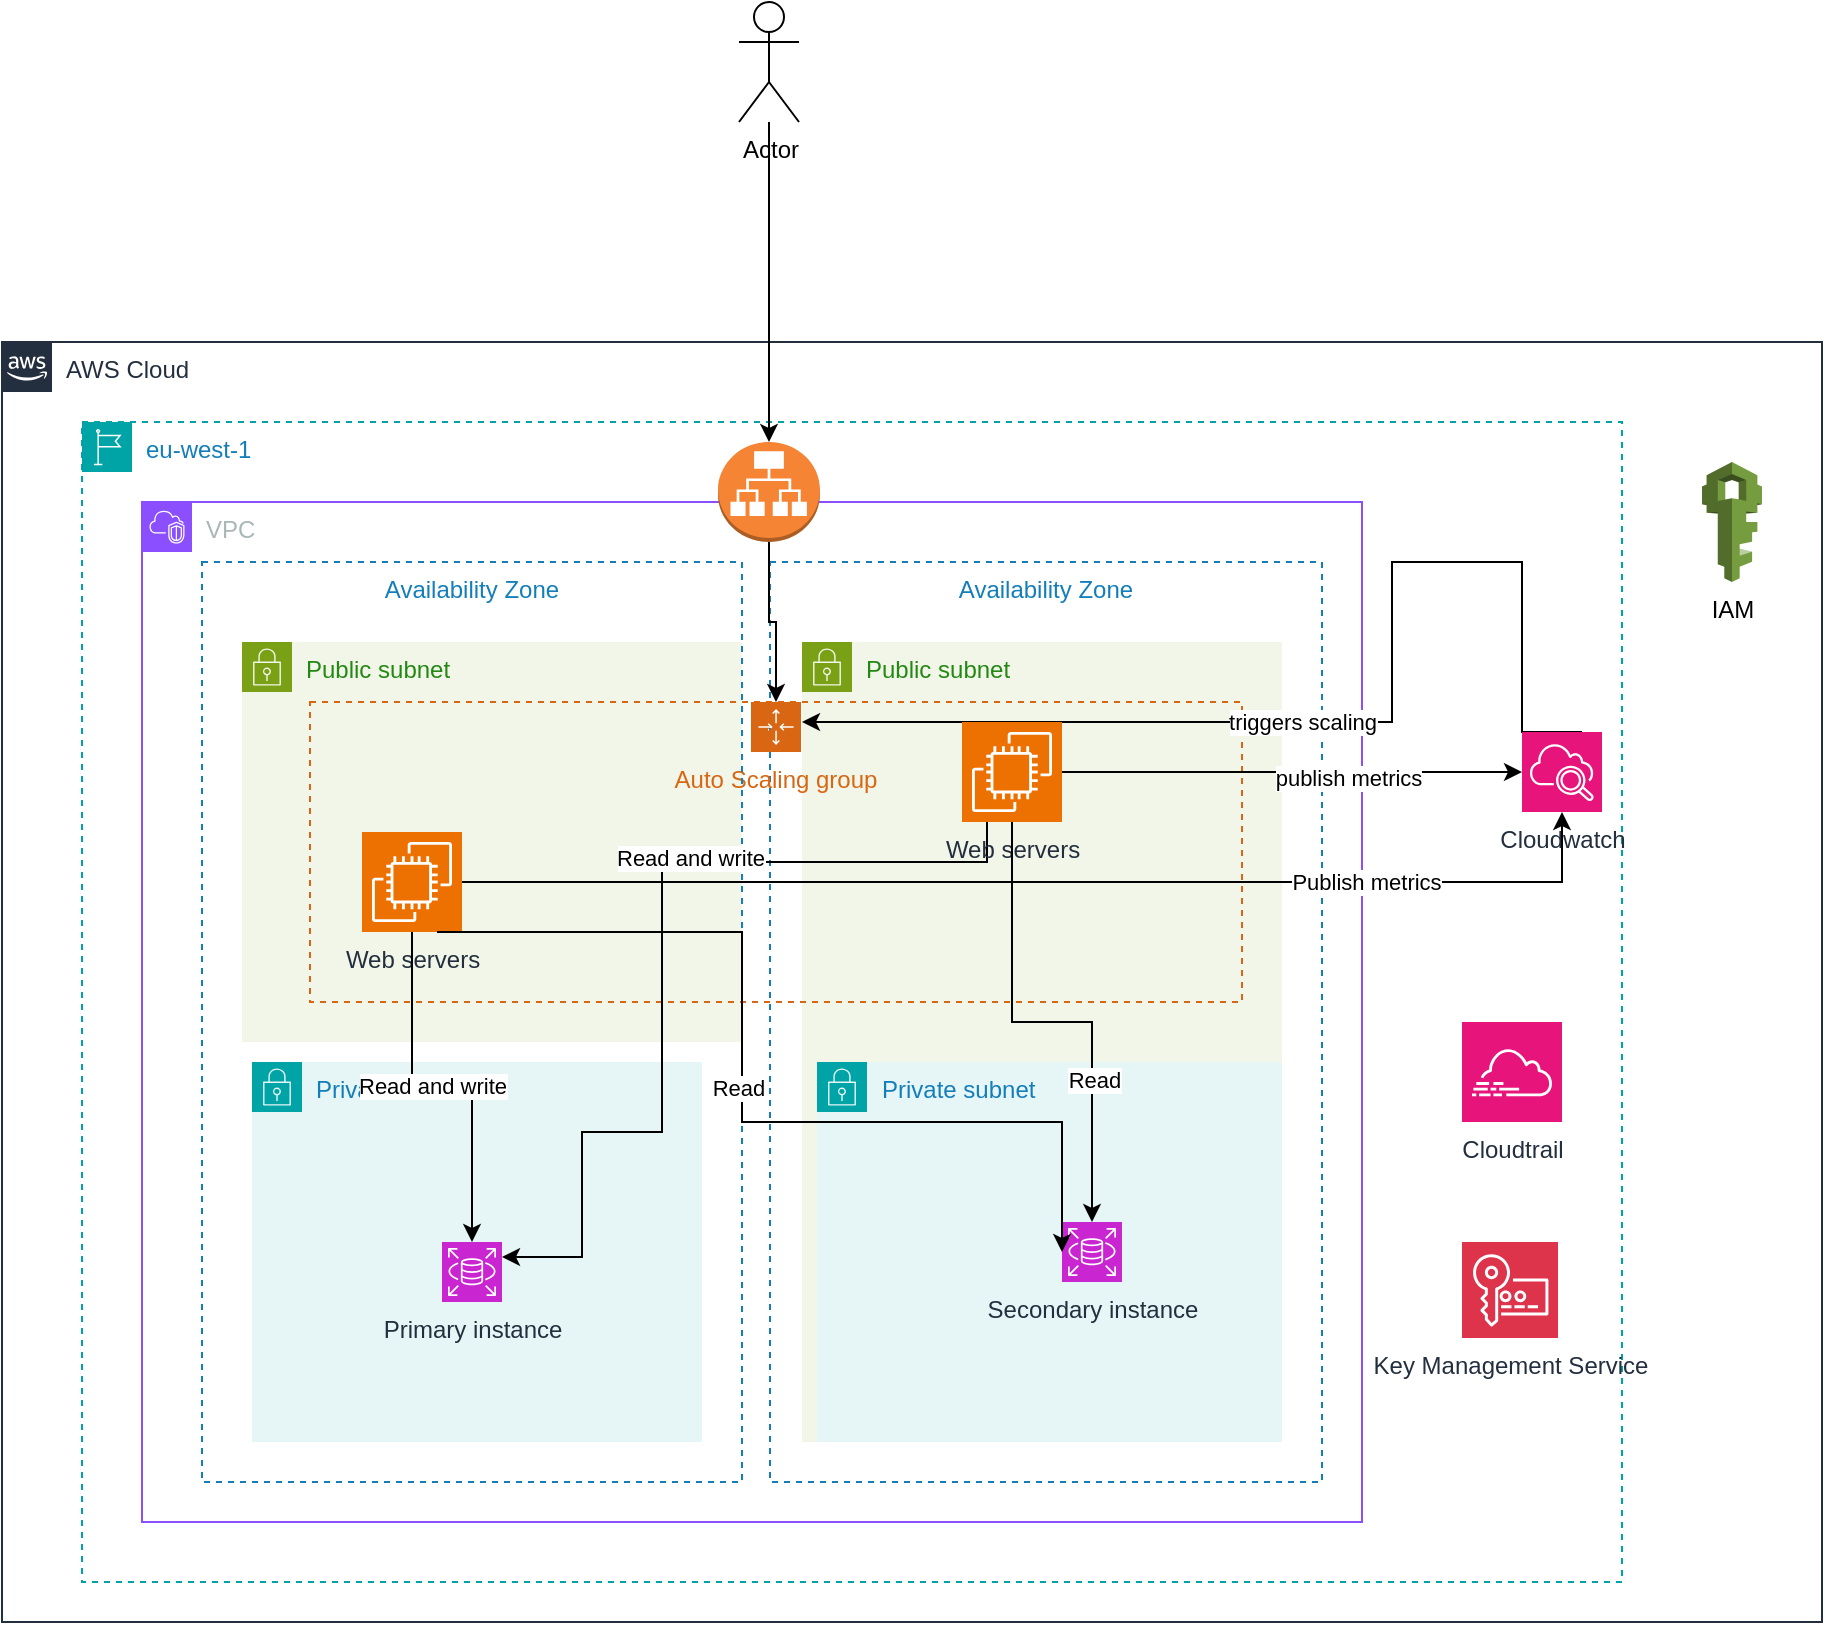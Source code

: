 <mxfile version="24.4.9" type="github">
  <diagram name="Page-1" id="Cx-IouFKYSlMRFSEfI29">
    <mxGraphModel dx="1122" dy="1478" grid="1" gridSize="10" guides="1" tooltips="1" connect="1" arrows="1" fold="1" page="1" pageScale="1" pageWidth="583" pageHeight="827" math="0" shadow="0">
      <root>
        <mxCell id="0" />
        <mxCell id="1" parent="0" />
        <mxCell id="b0CkXzDuZ6ufE96PCHyH-1" value="AWS Cloud" style="points=[[0,0],[0.25,0],[0.5,0],[0.75,0],[1,0],[1,0.25],[1,0.5],[1,0.75],[1,1],[0.75,1],[0.5,1],[0.25,1],[0,1],[0,0.75],[0,0.5],[0,0.25]];outlineConnect=0;gradientColor=none;html=1;whiteSpace=wrap;fontSize=12;fontStyle=0;container=1;pointerEvents=0;collapsible=0;recursiveResize=0;shape=mxgraph.aws4.group;grIcon=mxgraph.aws4.group_aws_cloud_alt;strokeColor=#232F3E;fillColor=none;verticalAlign=top;align=left;spacingLeft=30;fontColor=#232F3E;dashed=0;" vertex="1" parent="1">
          <mxGeometry x="30" y="30" width="910" height="640" as="geometry" />
        </mxCell>
        <mxCell id="b0CkXzDuZ6ufE96PCHyH-2" value="eu-west-1" style="points=[[0,0],[0.25,0],[0.5,0],[0.75,0],[1,0],[1,0.25],[1,0.5],[1,0.75],[1,1],[0.75,1],[0.5,1],[0.25,1],[0,1],[0,0.75],[0,0.5],[0,0.25]];outlineConnect=0;gradientColor=none;html=1;whiteSpace=wrap;fontSize=12;fontStyle=0;container=1;pointerEvents=0;collapsible=0;recursiveResize=0;shape=mxgraph.aws4.group;grIcon=mxgraph.aws4.group_region;strokeColor=#00A4A6;fillColor=none;verticalAlign=top;align=left;spacingLeft=30;fontColor=#147EBA;dashed=1;" vertex="1" parent="b0CkXzDuZ6ufE96PCHyH-1">
          <mxGeometry x="40" y="40" width="770" height="580" as="geometry" />
        </mxCell>
        <mxCell id="b0CkXzDuZ6ufE96PCHyH-3" value="VPC" style="points=[[0,0],[0.25,0],[0.5,0],[0.75,0],[1,0],[1,0.25],[1,0.5],[1,0.75],[1,1],[0.75,1],[0.5,1],[0.25,1],[0,1],[0,0.75],[0,0.5],[0,0.25]];outlineConnect=0;gradientColor=none;html=1;whiteSpace=wrap;fontSize=12;fontStyle=0;container=1;pointerEvents=0;collapsible=0;recursiveResize=0;shape=mxgraph.aws4.group;grIcon=mxgraph.aws4.group_vpc2;strokeColor=#8C4FFF;fillColor=none;verticalAlign=top;align=left;spacingLeft=30;fontColor=#AAB7B8;dashed=0;" vertex="1" parent="b0CkXzDuZ6ufE96PCHyH-2">
          <mxGeometry x="30" y="40" width="610" height="510" as="geometry" />
        </mxCell>
        <mxCell id="b0CkXzDuZ6ufE96PCHyH-10" value="Public subnet" style="points=[[0,0],[0.25,0],[0.5,0],[0.75,0],[1,0],[1,0.25],[1,0.5],[1,0.75],[1,1],[0.75,1],[0.5,1],[0.25,1],[0,1],[0,0.75],[0,0.5],[0,0.25]];outlineConnect=0;gradientColor=none;html=1;whiteSpace=wrap;fontSize=12;fontStyle=0;container=1;pointerEvents=0;collapsible=0;recursiveResize=0;shape=mxgraph.aws4.group;grIcon=mxgraph.aws4.group_security_group;grStroke=0;strokeColor=#7AA116;fillColor=#F2F6E8;verticalAlign=top;align=left;spacingLeft=30;fontColor=#248814;dashed=0;" vertex="1" parent="b0CkXzDuZ6ufE96PCHyH-3">
          <mxGeometry x="50" y="70" width="250" height="200" as="geometry" />
        </mxCell>
        <mxCell id="b0CkXzDuZ6ufE96PCHyH-7" value="Availability Zone" style="fillColor=none;strokeColor=#147EBA;dashed=1;verticalAlign=top;fontStyle=0;fontColor=#147EBA;whiteSpace=wrap;html=1;" vertex="1" parent="b0CkXzDuZ6ufE96PCHyH-3">
          <mxGeometry x="314" y="30" width="276" height="460" as="geometry" />
        </mxCell>
        <mxCell id="b0CkXzDuZ6ufE96PCHyH-11" value="Public subnet" style="points=[[0,0],[0.25,0],[0.5,0],[0.75,0],[1,0],[1,0.25],[1,0.5],[1,0.75],[1,1],[0.75,1],[0.5,1],[0.25,1],[0,1],[0,0.75],[0,0.5],[0,0.25]];outlineConnect=0;gradientColor=none;html=1;whiteSpace=wrap;fontSize=12;fontStyle=0;container=1;pointerEvents=0;collapsible=0;recursiveResize=0;shape=mxgraph.aws4.group;grIcon=mxgraph.aws4.group_security_group;grStroke=0;strokeColor=#7AA116;fillColor=#F2F6E8;verticalAlign=top;align=left;spacingLeft=30;fontColor=#248814;dashed=0;" vertex="1" parent="b0CkXzDuZ6ufE96PCHyH-3">
          <mxGeometry x="330" y="70" width="240" height="400" as="geometry" />
        </mxCell>
        <mxCell id="b0CkXzDuZ6ufE96PCHyH-14" value="Auto Scaling group" style="points=[[0,0],[0.25,0],[0.5,0],[0.75,0],[1,0],[1,0.25],[1,0.5],[1,0.75],[1,1],[0.75,1],[0.5,1],[0.25,1],[0,1],[0,0.75],[0,0.5],[0,0.25]];outlineConnect=0;gradientColor=none;html=1;whiteSpace=wrap;fontSize=12;fontStyle=0;container=1;pointerEvents=0;collapsible=0;recursiveResize=0;shape=mxgraph.aws4.groupCenter;grIcon=mxgraph.aws4.group_auto_scaling_group;grStroke=1;strokeColor=#D86613;fillColor=none;verticalAlign=top;align=center;fontColor=#D86613;dashed=1;spacingTop=25;" vertex="1" parent="b0CkXzDuZ6ufE96PCHyH-11">
          <mxGeometry x="-246" y="30" width="466" height="150" as="geometry" />
        </mxCell>
        <mxCell id="b0CkXzDuZ6ufE96PCHyH-38" style="edgeStyle=orthogonalEdgeStyle;rounded=0;orthogonalLoop=1;jettySize=auto;html=1;exitX=0.75;exitY=0;exitDx=0;exitDy=0;exitPerimeter=0;" edge="1" parent="b0CkXzDuZ6ufE96PCHyH-14" source="b0CkXzDuZ6ufE96PCHyH-33">
          <mxGeometry relative="1" as="geometry">
            <mxPoint x="246" y="10" as="targetPoint" />
            <Array as="points">
              <mxPoint x="606" y="-70" />
              <mxPoint x="541" y="-70" />
              <mxPoint x="541" y="10" />
            </Array>
          </mxGeometry>
        </mxCell>
        <mxCell id="b0CkXzDuZ6ufE96PCHyH-39" value="triggers scaling" style="edgeLabel;html=1;align=center;verticalAlign=middle;resizable=0;points=[];" vertex="1" connectable="0" parent="b0CkXzDuZ6ufE96PCHyH-38">
          <mxGeometry x="0.099" relative="1" as="geometry">
            <mxPoint as="offset" />
          </mxGeometry>
        </mxCell>
        <mxCell id="b0CkXzDuZ6ufE96PCHyH-19" value="Private subnet" style="points=[[0,0],[0.25,0],[0.5,0],[0.75,0],[1,0],[1,0.25],[1,0.5],[1,0.75],[1,1],[0.75,1],[0.5,1],[0.25,1],[0,1],[0,0.75],[0,0.5],[0,0.25]];outlineConnect=0;gradientColor=none;html=1;whiteSpace=wrap;fontSize=12;fontStyle=0;container=1;pointerEvents=0;collapsible=0;recursiveResize=0;shape=mxgraph.aws4.group;grIcon=mxgraph.aws4.group_security_group;grStroke=0;strokeColor=#00A4A6;fillColor=#E6F6F7;verticalAlign=top;align=left;spacingLeft=30;fontColor=#147EBA;dashed=0;" vertex="1" parent="b0CkXzDuZ6ufE96PCHyH-11">
          <mxGeometry x="7.5" y="210" width="232.5" height="190" as="geometry" />
        </mxCell>
        <mxCell id="b0CkXzDuZ6ufE96PCHyH-21" value="Secondary instance" style="sketch=0;points=[[0,0,0],[0.25,0,0],[0.5,0,0],[0.75,0,0],[1,0,0],[0,1,0],[0.25,1,0],[0.5,1,0],[0.75,1,0],[1,1,0],[0,0.25,0],[0,0.5,0],[0,0.75,0],[1,0.25,0],[1,0.5,0],[1,0.75,0]];outlineConnect=0;fontColor=#232F3E;fillColor=#C925D1;strokeColor=#ffffff;dashed=0;verticalLabelPosition=bottom;verticalAlign=top;align=center;html=1;fontSize=12;fontStyle=0;aspect=fixed;shape=mxgraph.aws4.resourceIcon;resIcon=mxgraph.aws4.rds;" vertex="1" parent="b0CkXzDuZ6ufE96PCHyH-19">
          <mxGeometry x="122.5" y="80" width="30" height="30" as="geometry" />
        </mxCell>
        <mxCell id="b0CkXzDuZ6ufE96PCHyH-6" value="Availability Zone" style="fillColor=none;strokeColor=#147EBA;dashed=1;verticalAlign=top;fontStyle=0;fontColor=#147EBA;whiteSpace=wrap;html=1;" vertex="1" parent="b0CkXzDuZ6ufE96PCHyH-3">
          <mxGeometry x="30" y="30" width="270" height="460" as="geometry" />
        </mxCell>
        <mxCell id="b0CkXzDuZ6ufE96PCHyH-12" value="Web servers" style="sketch=0;points=[[0,0,0],[0.25,0,0],[0.5,0,0],[0.75,0,0],[1,0,0],[0,1,0],[0.25,1,0],[0.5,1,0],[0.75,1,0],[1,1,0],[0,0.25,0],[0,0.5,0],[0,0.75,0],[1,0.25,0],[1,0.5,0],[1,0.75,0]];outlineConnect=0;fontColor=#232F3E;fillColor=#ED7100;strokeColor=#ffffff;dashed=0;verticalLabelPosition=bottom;verticalAlign=top;align=center;html=1;fontSize=12;fontStyle=0;aspect=fixed;shape=mxgraph.aws4.resourceIcon;resIcon=mxgraph.aws4.ec2;" vertex="1" parent="b0CkXzDuZ6ufE96PCHyH-3">
          <mxGeometry x="110" y="165" width="50" height="50" as="geometry" />
        </mxCell>
        <mxCell id="b0CkXzDuZ6ufE96PCHyH-18" value="Private subnet" style="points=[[0,0],[0.25,0],[0.5,0],[0.75,0],[1,0],[1,0.25],[1,0.5],[1,0.75],[1,1],[0.75,1],[0.5,1],[0.25,1],[0,1],[0,0.75],[0,0.5],[0,0.25]];outlineConnect=0;gradientColor=none;html=1;whiteSpace=wrap;fontSize=12;fontStyle=0;container=1;pointerEvents=0;collapsible=0;recursiveResize=0;shape=mxgraph.aws4.group;grIcon=mxgraph.aws4.group_security_group;grStroke=0;strokeColor=#00A4A6;fillColor=#E6F6F7;verticalAlign=top;align=left;spacingLeft=30;fontColor=#147EBA;dashed=0;" vertex="1" parent="b0CkXzDuZ6ufE96PCHyH-3">
          <mxGeometry x="55" y="280" width="225" height="190" as="geometry" />
        </mxCell>
        <mxCell id="b0CkXzDuZ6ufE96PCHyH-20" value="Primary instance" style="sketch=0;points=[[0,0,0],[0.25,0,0],[0.5,0,0],[0.75,0,0],[1,0,0],[0,1,0],[0.25,1,0],[0.5,1,0],[0.75,1,0],[1,1,0],[0,0.25,0],[0,0.5,0],[0,0.75,0],[1,0.25,0],[1,0.5,0],[1,0.75,0]];outlineConnect=0;fontColor=#232F3E;fillColor=#C925D1;strokeColor=#ffffff;dashed=0;verticalLabelPosition=bottom;verticalAlign=top;align=center;html=1;fontSize=12;fontStyle=0;aspect=fixed;shape=mxgraph.aws4.resourceIcon;resIcon=mxgraph.aws4.rds;" vertex="1" parent="b0CkXzDuZ6ufE96PCHyH-3">
          <mxGeometry x="150" y="370" width="30" height="30" as="geometry" />
        </mxCell>
        <mxCell id="b0CkXzDuZ6ufE96PCHyH-22" style="edgeStyle=orthogonalEdgeStyle;rounded=0;orthogonalLoop=1;jettySize=auto;html=1;exitX=0.5;exitY=1;exitDx=0;exitDy=0;exitPerimeter=0;entryX=0.5;entryY=0;entryDx=0;entryDy=0;entryPerimeter=0;" edge="1" parent="b0CkXzDuZ6ufE96PCHyH-3" source="b0CkXzDuZ6ufE96PCHyH-12" target="b0CkXzDuZ6ufE96PCHyH-20">
          <mxGeometry relative="1" as="geometry">
            <Array as="points">
              <mxPoint x="135" y="293" />
              <mxPoint x="165" y="293" />
            </Array>
          </mxGeometry>
        </mxCell>
        <mxCell id="b0CkXzDuZ6ufE96PCHyH-24" value="Read and write" style="edgeLabel;html=1;align=center;verticalAlign=middle;resizable=0;points=[];" vertex="1" connectable="0" parent="b0CkXzDuZ6ufE96PCHyH-22">
          <mxGeometry x="-0.054" y="1" relative="1" as="geometry">
            <mxPoint as="offset" />
          </mxGeometry>
        </mxCell>
        <mxCell id="b0CkXzDuZ6ufE96PCHyH-25" style="edgeStyle=orthogonalEdgeStyle;rounded=0;orthogonalLoop=1;jettySize=auto;html=1;exitX=0.75;exitY=1;exitDx=0;exitDy=0;exitPerimeter=0;entryX=0;entryY=0.5;entryDx=0;entryDy=0;entryPerimeter=0;" edge="1" parent="b0CkXzDuZ6ufE96PCHyH-3" source="b0CkXzDuZ6ufE96PCHyH-12" target="b0CkXzDuZ6ufE96PCHyH-21">
          <mxGeometry relative="1" as="geometry">
            <Array as="points">
              <mxPoint x="300" y="215" />
              <mxPoint x="300" y="310" />
            </Array>
          </mxGeometry>
        </mxCell>
        <mxCell id="b0CkXzDuZ6ufE96PCHyH-26" value="Read" style="edgeLabel;html=1;align=center;verticalAlign=middle;resizable=0;points=[];" vertex="1" connectable="0" parent="b0CkXzDuZ6ufE96PCHyH-25">
          <mxGeometry x="-0.027" y="-2" relative="1" as="geometry">
            <mxPoint as="offset" />
          </mxGeometry>
        </mxCell>
        <mxCell id="b0CkXzDuZ6ufE96PCHyH-29" style="edgeStyle=orthogonalEdgeStyle;rounded=0;orthogonalLoop=1;jettySize=auto;html=1;exitX=0.25;exitY=1;exitDx=0;exitDy=0;exitPerimeter=0;entryX=1;entryY=0.25;entryDx=0;entryDy=0;entryPerimeter=0;" edge="1" parent="b0CkXzDuZ6ufE96PCHyH-3" source="b0CkXzDuZ6ufE96PCHyH-13" target="b0CkXzDuZ6ufE96PCHyH-20">
          <mxGeometry relative="1" as="geometry">
            <Array as="points">
              <mxPoint x="260" y="180" />
              <mxPoint x="260" y="315" />
              <mxPoint x="220" y="315" />
            </Array>
          </mxGeometry>
        </mxCell>
        <mxCell id="b0CkXzDuZ6ufE96PCHyH-30" value="Read and write" style="edgeLabel;html=1;align=center;verticalAlign=middle;resizable=0;points=[];" vertex="1" connectable="0" parent="b0CkXzDuZ6ufE96PCHyH-29">
          <mxGeometry x="-0.267" y="-2" relative="1" as="geometry">
            <mxPoint as="offset" />
          </mxGeometry>
        </mxCell>
        <mxCell id="b0CkXzDuZ6ufE96PCHyH-13" value="Web servers" style="sketch=0;points=[[0,0,0],[0.25,0,0],[0.5,0,0],[0.75,0,0],[1,0,0],[0,1,0],[0.25,1,0],[0.5,1,0],[0.75,1,0],[1,1,0],[0,0.25,0],[0,0.5,0],[0,0.75,0],[1,0.25,0],[1,0.5,0],[1,0.75,0]];outlineConnect=0;fontColor=#232F3E;fillColor=#ED7100;strokeColor=#ffffff;dashed=0;verticalLabelPosition=bottom;verticalAlign=top;align=center;html=1;fontSize=12;fontStyle=0;aspect=fixed;shape=mxgraph.aws4.resourceIcon;resIcon=mxgraph.aws4.ec2;" vertex="1" parent="b0CkXzDuZ6ufE96PCHyH-3">
          <mxGeometry x="410" y="110" width="50" height="50" as="geometry" />
        </mxCell>
        <mxCell id="b0CkXzDuZ6ufE96PCHyH-27" style="edgeStyle=orthogonalEdgeStyle;rounded=0;orthogonalLoop=1;jettySize=auto;html=1;exitX=0.5;exitY=1;exitDx=0;exitDy=0;exitPerimeter=0;entryX=0.5;entryY=0;entryDx=0;entryDy=0;entryPerimeter=0;" edge="1" parent="b0CkXzDuZ6ufE96PCHyH-3" source="b0CkXzDuZ6ufE96PCHyH-13" target="b0CkXzDuZ6ufE96PCHyH-21">
          <mxGeometry relative="1" as="geometry" />
        </mxCell>
        <mxCell id="b0CkXzDuZ6ufE96PCHyH-28" value="Read" style="edgeLabel;html=1;align=center;verticalAlign=middle;resizable=0;points=[];" vertex="1" connectable="0" parent="b0CkXzDuZ6ufE96PCHyH-27">
          <mxGeometry x="0.405" y="1" relative="1" as="geometry">
            <mxPoint as="offset" />
          </mxGeometry>
        </mxCell>
        <mxCell id="b0CkXzDuZ6ufE96PCHyH-17" style="edgeStyle=orthogonalEdgeStyle;rounded=0;orthogonalLoop=1;jettySize=auto;html=1;exitX=0.5;exitY=1;exitDx=0;exitDy=0;exitPerimeter=0;" edge="1" parent="b0CkXzDuZ6ufE96PCHyH-2" source="b0CkXzDuZ6ufE96PCHyH-15" target="b0CkXzDuZ6ufE96PCHyH-14">
          <mxGeometry relative="1" as="geometry" />
        </mxCell>
        <mxCell id="b0CkXzDuZ6ufE96PCHyH-15" value="" style="outlineConnect=0;dashed=0;verticalLabelPosition=bottom;verticalAlign=top;align=center;html=1;shape=mxgraph.aws3.application_load_balancer;fillColor=#F58534;gradientColor=none;" vertex="1" parent="b0CkXzDuZ6ufE96PCHyH-2">
          <mxGeometry x="318" y="10" width="51" height="50" as="geometry" />
        </mxCell>
        <mxCell id="b0CkXzDuZ6ufE96PCHyH-33" value="Cloudwatch" style="sketch=0;points=[[0,0,0],[0.25,0,0],[0.5,0,0],[0.75,0,0],[1,0,0],[0,1,0],[0.25,1,0],[0.5,1,0],[0.75,1,0],[1,1,0],[0,0.25,0],[0,0.5,0],[0,0.75,0],[1,0.25,0],[1,0.5,0],[1,0.75,0]];points=[[0,0,0],[0.25,0,0],[0.5,0,0],[0.75,0,0],[1,0,0],[0,1,0],[0.25,1,0],[0.5,1,0],[0.75,1,0],[1,1,0],[0,0.25,0],[0,0.5,0],[0,0.75,0],[1,0.25,0],[1,0.5,0],[1,0.75,0]];outlineConnect=0;fontColor=#232F3E;fillColor=#E7157B;strokeColor=#ffffff;dashed=0;verticalLabelPosition=bottom;verticalAlign=top;align=center;html=1;fontSize=12;fontStyle=0;aspect=fixed;shape=mxgraph.aws4.resourceIcon;resIcon=mxgraph.aws4.cloudwatch_2;" vertex="1" parent="b0CkXzDuZ6ufE96PCHyH-2">
          <mxGeometry x="720" y="155" width="40" height="40" as="geometry" />
        </mxCell>
        <mxCell id="b0CkXzDuZ6ufE96PCHyH-34" style="edgeStyle=orthogonalEdgeStyle;rounded=0;orthogonalLoop=1;jettySize=auto;html=1;exitX=1;exitY=0.5;exitDx=0;exitDy=0;exitPerimeter=0;entryX=0;entryY=0.5;entryDx=0;entryDy=0;entryPerimeter=0;" edge="1" parent="b0CkXzDuZ6ufE96PCHyH-2" source="b0CkXzDuZ6ufE96PCHyH-13" target="b0CkXzDuZ6ufE96PCHyH-33">
          <mxGeometry relative="1" as="geometry" />
        </mxCell>
        <mxCell id="b0CkXzDuZ6ufE96PCHyH-35" value="publish metrics" style="edgeLabel;html=1;align=center;verticalAlign=middle;resizable=0;points=[];" vertex="1" connectable="0" parent="b0CkXzDuZ6ufE96PCHyH-34">
          <mxGeometry x="0.24" y="-3" relative="1" as="geometry">
            <mxPoint as="offset" />
          </mxGeometry>
        </mxCell>
        <mxCell id="b0CkXzDuZ6ufE96PCHyH-36" style="edgeStyle=orthogonalEdgeStyle;rounded=0;orthogonalLoop=1;jettySize=auto;html=1;exitX=1;exitY=0.5;exitDx=0;exitDy=0;exitPerimeter=0;" edge="1" parent="b0CkXzDuZ6ufE96PCHyH-2" source="b0CkXzDuZ6ufE96PCHyH-12" target="b0CkXzDuZ6ufE96PCHyH-33">
          <mxGeometry relative="1" as="geometry" />
        </mxCell>
        <mxCell id="b0CkXzDuZ6ufE96PCHyH-37" value="Publish metrics" style="edgeLabel;html=1;align=center;verticalAlign=middle;resizable=0;points=[];" vertex="1" connectable="0" parent="b0CkXzDuZ6ufE96PCHyH-36">
          <mxGeometry x="0.546" relative="1" as="geometry">
            <mxPoint as="offset" />
          </mxGeometry>
        </mxCell>
        <mxCell id="b0CkXzDuZ6ufE96PCHyH-42" value="Cloudtrail" style="sketch=0;points=[[0,0,0],[0.25,0,0],[0.5,0,0],[0.75,0,0],[1,0,0],[0,1,0],[0.25,1,0],[0.5,1,0],[0.75,1,0],[1,1,0],[0,0.25,0],[0,0.5,0],[0,0.75,0],[1,0.25,0],[1,0.5,0],[1,0.75,0]];points=[[0,0,0],[0.25,0,0],[0.5,0,0],[0.75,0,0],[1,0,0],[0,1,0],[0.25,1,0],[0.5,1,0],[0.75,1,0],[1,1,0],[0,0.25,0],[0,0.5,0],[0,0.75,0],[1,0.25,0],[1,0.5,0],[1,0.75,0]];outlineConnect=0;fontColor=#232F3E;fillColor=#E7157B;strokeColor=#ffffff;dashed=0;verticalLabelPosition=bottom;verticalAlign=top;align=center;html=1;fontSize=12;fontStyle=0;aspect=fixed;shape=mxgraph.aws4.resourceIcon;resIcon=mxgraph.aws4.cloudtrail;" vertex="1" parent="b0CkXzDuZ6ufE96PCHyH-2">
          <mxGeometry x="690" y="300" width="50" height="50" as="geometry" />
        </mxCell>
        <mxCell id="b0CkXzDuZ6ufE96PCHyH-43" value="Key Management Service&lt;div&gt;&lt;br&gt;&lt;/div&gt;" style="sketch=0;points=[[0,0,0],[0.25,0,0],[0.5,0,0],[0.75,0,0],[1,0,0],[0,1,0],[0.25,1,0],[0.5,1,0],[0.75,1,0],[1,1,0],[0,0.25,0],[0,0.5,0],[0,0.75,0],[1,0.25,0],[1,0.5,0],[1,0.75,0]];outlineConnect=0;fontColor=#232F3E;fillColor=#DD344C;strokeColor=#ffffff;dashed=0;verticalLabelPosition=bottom;verticalAlign=top;align=center;html=1;fontSize=12;fontStyle=0;aspect=fixed;shape=mxgraph.aws4.resourceIcon;resIcon=mxgraph.aws4.key_management_service;" vertex="1" parent="b0CkXzDuZ6ufE96PCHyH-2">
          <mxGeometry x="690" y="410" width="48" height="48" as="geometry" />
        </mxCell>
        <mxCell id="b0CkXzDuZ6ufE96PCHyH-32" value="IAM" style="outlineConnect=0;dashed=0;verticalLabelPosition=bottom;verticalAlign=top;align=center;html=1;shape=mxgraph.aws3.iam;fillColor=#759C3E;gradientColor=none;" vertex="1" parent="b0CkXzDuZ6ufE96PCHyH-1">
          <mxGeometry x="850" y="60" width="30" height="60" as="geometry" />
        </mxCell>
        <mxCell id="b0CkXzDuZ6ufE96PCHyH-40" value="Actor" style="shape=umlActor;verticalLabelPosition=bottom;verticalAlign=top;html=1;outlineConnect=0;" vertex="1" parent="1">
          <mxGeometry x="398.5" y="-140" width="30" height="60" as="geometry" />
        </mxCell>
        <mxCell id="b0CkXzDuZ6ufE96PCHyH-41" style="edgeStyle=orthogonalEdgeStyle;rounded=0;orthogonalLoop=1;jettySize=auto;html=1;entryX=0.5;entryY=0;entryDx=0;entryDy=0;entryPerimeter=0;" edge="1" parent="1" source="b0CkXzDuZ6ufE96PCHyH-40" target="b0CkXzDuZ6ufE96PCHyH-15">
          <mxGeometry relative="1" as="geometry" />
        </mxCell>
      </root>
    </mxGraphModel>
  </diagram>
</mxfile>
